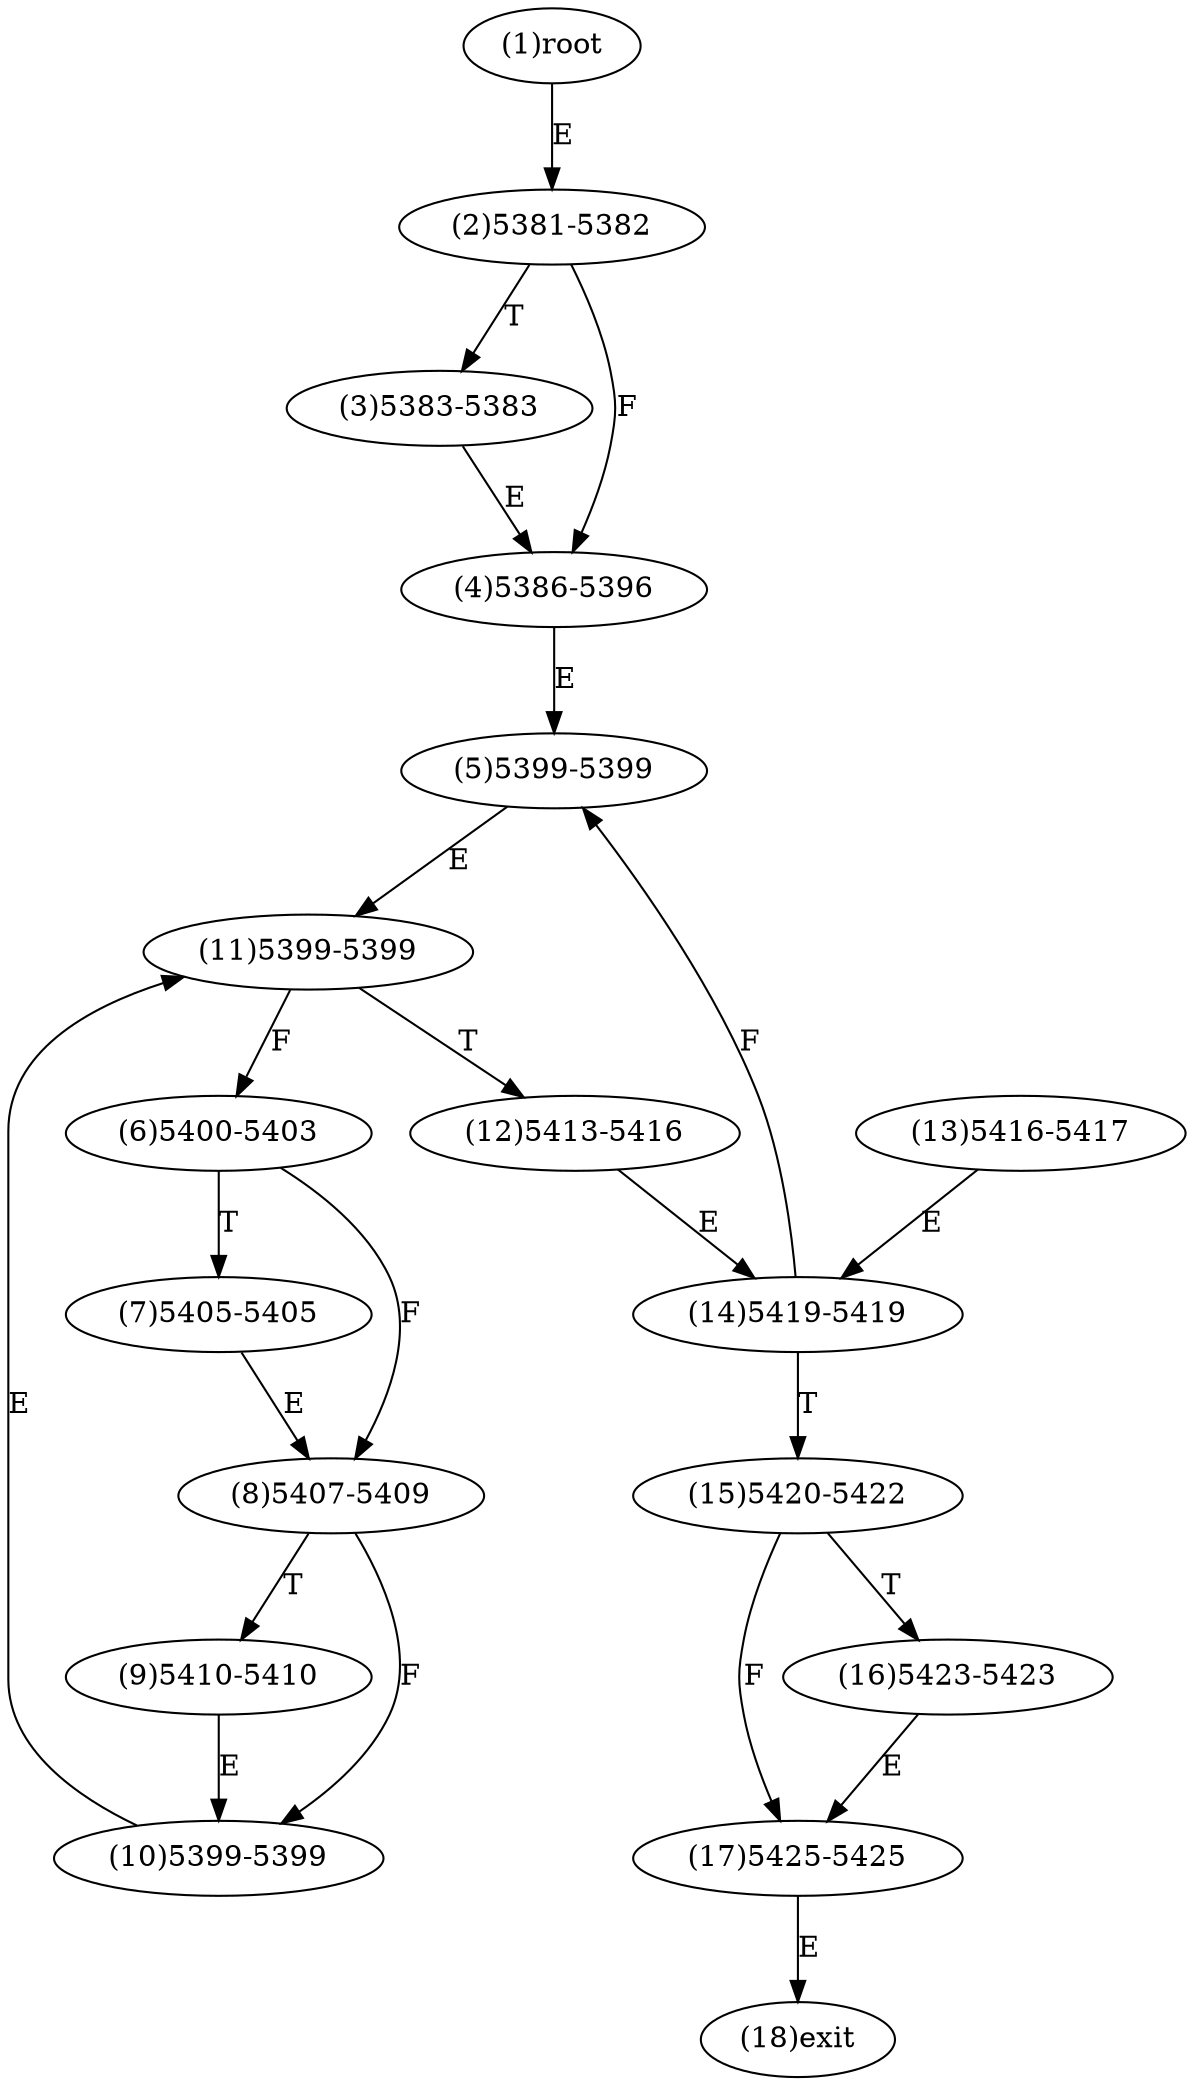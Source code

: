 digraph "" { 
1[ label="(1)root"];
2[ label="(2)5381-5382"];
3[ label="(3)5383-5383"];
4[ label="(4)5386-5396"];
5[ label="(5)5399-5399"];
6[ label="(6)5400-5403"];
7[ label="(7)5405-5405"];
8[ label="(8)5407-5409"];
9[ label="(9)5410-5410"];
10[ label="(10)5399-5399"];
11[ label="(11)5399-5399"];
12[ label="(12)5413-5416"];
13[ label="(13)5416-5417"];
14[ label="(14)5419-5419"];
15[ label="(15)5420-5422"];
17[ label="(17)5425-5425"];
16[ label="(16)5423-5423"];
18[ label="(18)exit"];
1->2[ label="E"];
2->4[ label="F"];
2->3[ label="T"];
3->4[ label="E"];
4->5[ label="E"];
5->11[ label="E"];
6->8[ label="F"];
6->7[ label="T"];
7->8[ label="E"];
8->10[ label="F"];
8->9[ label="T"];
9->10[ label="E"];
10->11[ label="E"];
11->6[ label="F"];
11->12[ label="T"];
12->14[ label="E"];
13->14[ label="E"];
14->5[ label="F"];
14->15[ label="T"];
15->17[ label="F"];
15->16[ label="T"];
16->17[ label="E"];
17->18[ label="E"];
}